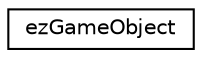 digraph "Graphical Class Hierarchy"
{
 // LATEX_PDF_SIZE
  edge [fontname="Helvetica",fontsize="10",labelfontname="Helvetica",labelfontsize="10"];
  node [fontname="Helvetica",fontsize="10",shape=record];
  rankdir="LR";
  Node0 [label="ezGameObject",height=0.2,width=0.4,color="black", fillcolor="white", style="filled",URL="$d6/d61/classez_game_object.htm",tooltip="This class represents an object inside the world."];
}
